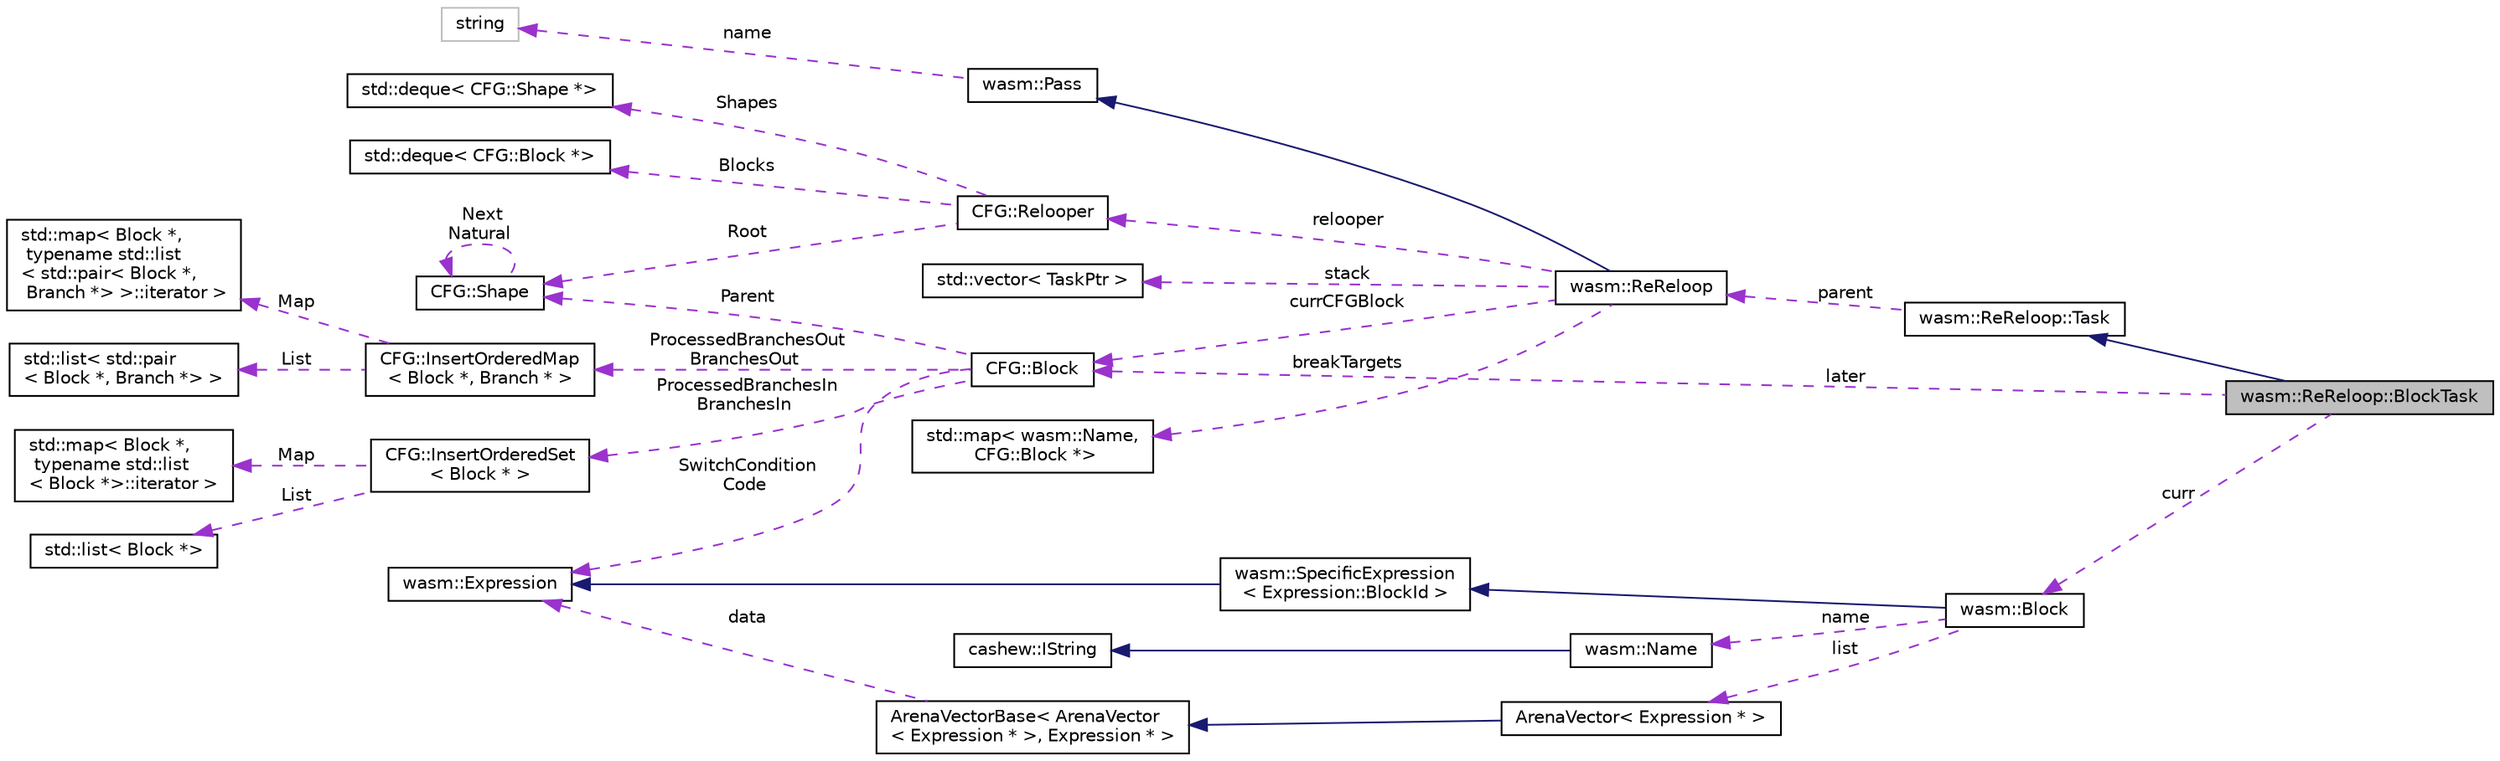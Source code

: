 digraph "wasm::ReReloop::BlockTask"
{
  edge [fontname="Helvetica",fontsize="10",labelfontname="Helvetica",labelfontsize="10"];
  node [fontname="Helvetica",fontsize="10",shape=record];
  rankdir="LR";
  Node2 [label="wasm::ReReloop::BlockTask",height=0.2,width=0.4,color="black", fillcolor="grey75", style="filled", fontcolor="black"];
  Node3 -> Node2 [dir="back",color="midnightblue",fontsize="10",style="solid",fontname="Helvetica"];
  Node3 [label="wasm::ReReloop::Task",height=0.2,width=0.4,color="black", fillcolor="white", style="filled",URL="$structwasm_1_1_re_reloop_1_1_task.html"];
  Node4 -> Node3 [dir="back",color="darkorchid3",fontsize="10",style="dashed",label=" parent" ,fontname="Helvetica"];
  Node4 [label="wasm::ReReloop",height=0.2,width=0.4,color="black", fillcolor="white", style="filled",URL="$structwasm_1_1_re_reloop.html"];
  Node5 -> Node4 [dir="back",color="midnightblue",fontsize="10",style="solid",fontname="Helvetica"];
  Node5 [label="wasm::Pass",height=0.2,width=0.4,color="black", fillcolor="white", style="filled",URL="$classwasm_1_1_pass.html"];
  Node6 -> Node5 [dir="back",color="darkorchid3",fontsize="10",style="dashed",label=" name" ,fontname="Helvetica"];
  Node6 [label="string",height=0.2,width=0.4,color="grey75", fillcolor="white", style="filled"];
  Node7 -> Node4 [dir="back",color="darkorchid3",fontsize="10",style="dashed",label=" relooper" ,fontname="Helvetica"];
  Node7 [label="CFG::Relooper",height=0.2,width=0.4,color="black", fillcolor="white", style="filled",URL="$struct_c_f_g_1_1_relooper.html"];
  Node8 -> Node7 [dir="back",color="darkorchid3",fontsize="10",style="dashed",label=" Shapes" ,fontname="Helvetica"];
  Node8 [label="std::deque\< CFG::Shape *\>",height=0.2,width=0.4,color="black", fillcolor="white", style="filled",URL="$classstd_1_1deque.html"];
  Node9 -> Node7 [dir="back",color="darkorchid3",fontsize="10",style="dashed",label=" Blocks" ,fontname="Helvetica"];
  Node9 [label="std::deque\< CFG::Block *\>",height=0.2,width=0.4,color="black", fillcolor="white", style="filled",URL="$classstd_1_1deque.html"];
  Node10 -> Node7 [dir="back",color="darkorchid3",fontsize="10",style="dashed",label=" Root" ,fontname="Helvetica"];
  Node10 [label="CFG::Shape",height=0.2,width=0.4,color="black", fillcolor="white", style="filled",URL="$struct_c_f_g_1_1_shape.html"];
  Node10 -> Node10 [dir="back",color="darkorchid3",fontsize="10",style="dashed",label=" Next\nNatural" ,fontname="Helvetica"];
  Node11 -> Node4 [dir="back",color="darkorchid3",fontsize="10",style="dashed",label=" stack" ,fontname="Helvetica"];
  Node11 [label="std::vector\< TaskPtr \>",height=0.2,width=0.4,color="black", fillcolor="white", style="filled",URL="$classstd_1_1vector.html"];
  Node12 -> Node4 [dir="back",color="darkorchid3",fontsize="10",style="dashed",label=" currCFGBlock" ,fontname="Helvetica"];
  Node12 [label="CFG::Block",height=0.2,width=0.4,color="black", fillcolor="white", style="filled",URL="$struct_c_f_g_1_1_block.html"];
  Node13 -> Node12 [dir="back",color="darkorchid3",fontsize="10",style="dashed",label=" SwitchCondition\nCode" ,fontname="Helvetica"];
  Node13 [label="wasm::Expression",height=0.2,width=0.4,color="black", fillcolor="white", style="filled",URL="$classwasm_1_1_expression.html"];
  Node14 -> Node12 [dir="back",color="darkorchid3",fontsize="10",style="dashed",label=" ProcessedBranchesOut\nBranchesOut" ,fontname="Helvetica"];
  Node14 [label="CFG::InsertOrderedMap\l\< Block *, Branch * \>",height=0.2,width=0.4,color="black", fillcolor="white", style="filled",URL="$struct_c_f_g_1_1_insert_ordered_map.html"];
  Node15 -> Node14 [dir="back",color="darkorchid3",fontsize="10",style="dashed",label=" Map" ,fontname="Helvetica"];
  Node15 [label="std::map\< Block *,\l typename std::list\l\< std::pair\< Block *,\l Branch *\> \>::iterator \>",height=0.2,width=0.4,color="black", fillcolor="white", style="filled",URL="$classstd_1_1map.html"];
  Node16 -> Node14 [dir="back",color="darkorchid3",fontsize="10",style="dashed",label=" List" ,fontname="Helvetica"];
  Node16 [label="std::list\< std::pair\l\< Block *, Branch *\> \>",height=0.2,width=0.4,color="black", fillcolor="white", style="filled",URL="$classstd_1_1list.html"];
  Node17 -> Node12 [dir="back",color="darkorchid3",fontsize="10",style="dashed",label=" ProcessedBranchesIn\nBranchesIn" ,fontname="Helvetica"];
  Node17 [label="CFG::InsertOrderedSet\l\< Block * \>",height=0.2,width=0.4,color="black", fillcolor="white", style="filled",URL="$struct_c_f_g_1_1_insert_ordered_set.html"];
  Node18 -> Node17 [dir="back",color="darkorchid3",fontsize="10",style="dashed",label=" Map" ,fontname="Helvetica"];
  Node18 [label="std::map\< Block *,\l typename std::list\l\< Block *\>::iterator \>",height=0.2,width=0.4,color="black", fillcolor="white", style="filled",URL="$classstd_1_1map.html"];
  Node19 -> Node17 [dir="back",color="darkorchid3",fontsize="10",style="dashed",label=" List" ,fontname="Helvetica"];
  Node19 [label="std::list\< Block *\>",height=0.2,width=0.4,color="black", fillcolor="white", style="filled",URL="$classstd_1_1list.html"];
  Node10 -> Node12 [dir="back",color="darkorchid3",fontsize="10",style="dashed",label=" Parent" ,fontname="Helvetica"];
  Node20 -> Node4 [dir="back",color="darkorchid3",fontsize="10",style="dashed",label=" breakTargets" ,fontname="Helvetica"];
  Node20 [label="std::map\< wasm::Name,\l CFG::Block *\>",height=0.2,width=0.4,color="black", fillcolor="white", style="filled",URL="$classstd_1_1map.html"];
  Node12 -> Node2 [dir="back",color="darkorchid3",fontsize="10",style="dashed",label=" later" ,fontname="Helvetica"];
  Node21 -> Node2 [dir="back",color="darkorchid3",fontsize="10",style="dashed",label=" curr" ,fontname="Helvetica"];
  Node21 [label="wasm::Block",height=0.2,width=0.4,color="black", fillcolor="white", style="filled",URL="$classwasm_1_1_block.html"];
  Node22 -> Node21 [dir="back",color="midnightblue",fontsize="10",style="solid",fontname="Helvetica"];
  Node22 [label="wasm::SpecificExpression\l\< Expression::BlockId \>",height=0.2,width=0.4,color="black", fillcolor="white", style="filled",URL="$classwasm_1_1_specific_expression.html"];
  Node13 -> Node22 [dir="back",color="midnightblue",fontsize="10",style="solid",fontname="Helvetica"];
  Node23 -> Node21 [dir="back",color="darkorchid3",fontsize="10",style="dashed",label=" name" ,fontname="Helvetica"];
  Node23 [label="wasm::Name",height=0.2,width=0.4,color="black", fillcolor="white", style="filled",URL="$structwasm_1_1_name.html"];
  Node24 -> Node23 [dir="back",color="midnightblue",fontsize="10",style="solid",fontname="Helvetica"];
  Node24 [label="cashew::IString",height=0.2,width=0.4,color="black", fillcolor="white", style="filled",URL="$structcashew_1_1_i_string.html"];
  Node25 -> Node21 [dir="back",color="darkorchid3",fontsize="10",style="dashed",label=" list" ,fontname="Helvetica"];
  Node25 [label="ArenaVector\< Expression * \>",height=0.2,width=0.4,color="black", fillcolor="white", style="filled",URL="$class_arena_vector.html"];
  Node26 -> Node25 [dir="back",color="midnightblue",fontsize="10",style="solid",fontname="Helvetica"];
  Node26 [label="ArenaVectorBase\< ArenaVector\l\< Expression * \>, Expression * \>",height=0.2,width=0.4,color="black", fillcolor="white", style="filled",URL="$class_arena_vector_base.html"];
  Node13 -> Node26 [dir="back",color="darkorchid3",fontsize="10",style="dashed",label=" data" ,fontname="Helvetica"];
}
